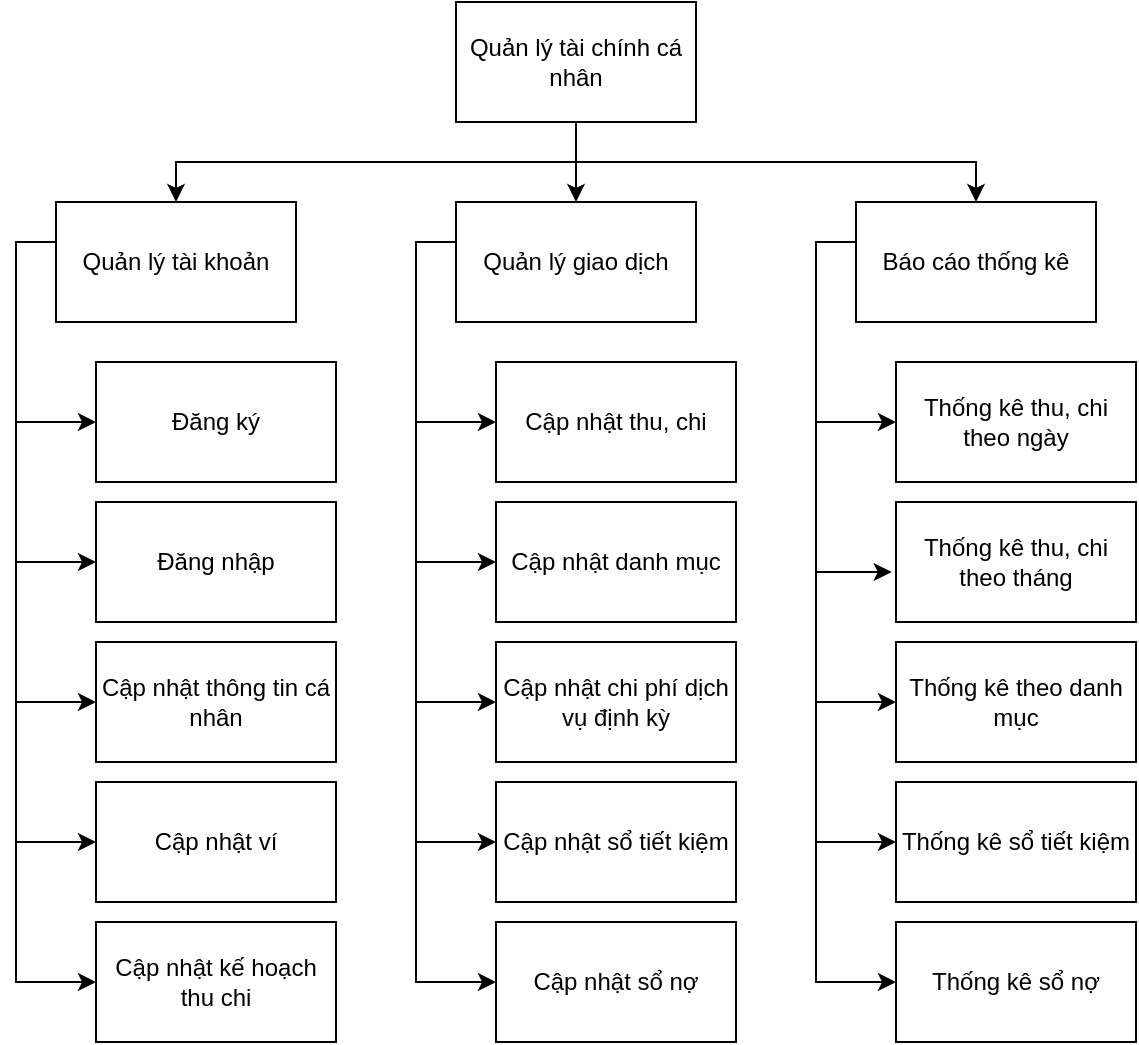 <mxfile version="21.7.5" type="device">
  <diagram name="Trang-1" id="n4Dnr8jjqfVmVyZEEOGy">
    <mxGraphModel dx="1434" dy="750" grid="1" gridSize="10" guides="1" tooltips="1" connect="1" arrows="1" fold="1" page="1" pageScale="1" pageWidth="827" pageHeight="1169" math="0" shadow="0">
      <root>
        <mxCell id="0" />
        <mxCell id="1" parent="0" />
        <mxCell id="fJH3kOFHERVlh4V4CgbR-22" style="edgeStyle=orthogonalEdgeStyle;rounded=0;orthogonalLoop=1;jettySize=auto;html=1;entryX=0.5;entryY=0;entryDx=0;entryDy=0;" edge="1" parent="1" source="fJH3kOFHERVlh4V4CgbR-1" target="fJH3kOFHERVlh4V4CgbR-2">
          <mxGeometry relative="1" as="geometry">
            <Array as="points">
              <mxPoint x="340" y="220" />
              <mxPoint x="140" y="220" />
            </Array>
          </mxGeometry>
        </mxCell>
        <mxCell id="fJH3kOFHERVlh4V4CgbR-23" style="edgeStyle=orthogonalEdgeStyle;rounded=0;orthogonalLoop=1;jettySize=auto;html=1;entryX=0.5;entryY=0;entryDx=0;entryDy=0;" edge="1" parent="1" source="fJH3kOFHERVlh4V4CgbR-1" target="fJH3kOFHERVlh4V4CgbR-3">
          <mxGeometry relative="1" as="geometry" />
        </mxCell>
        <mxCell id="fJH3kOFHERVlh4V4CgbR-24" style="edgeStyle=orthogonalEdgeStyle;rounded=0;orthogonalLoop=1;jettySize=auto;html=1;entryX=0.5;entryY=0;entryDx=0;entryDy=0;" edge="1" parent="1" source="fJH3kOFHERVlh4V4CgbR-1" target="fJH3kOFHERVlh4V4CgbR-4">
          <mxGeometry relative="1" as="geometry">
            <Array as="points">
              <mxPoint x="340" y="220" />
              <mxPoint x="540" y="220" />
            </Array>
          </mxGeometry>
        </mxCell>
        <mxCell id="fJH3kOFHERVlh4V4CgbR-1" value="Quản lý tài chính cá nhân" style="rounded=0;whiteSpace=wrap;html=1;" vertex="1" parent="1">
          <mxGeometry x="280" y="140" width="120" height="60" as="geometry" />
        </mxCell>
        <mxCell id="fJH3kOFHERVlh4V4CgbR-26" style="edgeStyle=orthogonalEdgeStyle;rounded=0;orthogonalLoop=1;jettySize=auto;html=1;entryX=0;entryY=0.5;entryDx=0;entryDy=0;" edge="1" parent="1" source="fJH3kOFHERVlh4V4CgbR-2" target="fJH3kOFHERVlh4V4CgbR-16">
          <mxGeometry relative="1" as="geometry">
            <Array as="points">
              <mxPoint x="60" y="260" />
              <mxPoint x="60" y="350" />
            </Array>
          </mxGeometry>
        </mxCell>
        <mxCell id="fJH3kOFHERVlh4V4CgbR-27" style="edgeStyle=orthogonalEdgeStyle;rounded=0;orthogonalLoop=1;jettySize=auto;html=1;entryX=0;entryY=0.5;entryDx=0;entryDy=0;" edge="1" parent="1" source="fJH3kOFHERVlh4V4CgbR-2" target="fJH3kOFHERVlh4V4CgbR-17">
          <mxGeometry relative="1" as="geometry">
            <Array as="points">
              <mxPoint x="60" y="260" />
              <mxPoint x="60" y="420" />
            </Array>
          </mxGeometry>
        </mxCell>
        <mxCell id="fJH3kOFHERVlh4V4CgbR-28" style="edgeStyle=orthogonalEdgeStyle;rounded=0;orthogonalLoop=1;jettySize=auto;html=1;entryX=0;entryY=0.5;entryDx=0;entryDy=0;" edge="1" parent="1" source="fJH3kOFHERVlh4V4CgbR-2" target="fJH3kOFHERVlh4V4CgbR-11">
          <mxGeometry relative="1" as="geometry">
            <Array as="points">
              <mxPoint x="60" y="260" />
              <mxPoint x="60" y="490" />
            </Array>
          </mxGeometry>
        </mxCell>
        <mxCell id="fJH3kOFHERVlh4V4CgbR-29" style="edgeStyle=orthogonalEdgeStyle;rounded=0;orthogonalLoop=1;jettySize=auto;html=1;entryX=0;entryY=0.5;entryDx=0;entryDy=0;" edge="1" parent="1" source="fJH3kOFHERVlh4V4CgbR-2" target="fJH3kOFHERVlh4V4CgbR-5">
          <mxGeometry relative="1" as="geometry">
            <Array as="points">
              <mxPoint x="60" y="260" />
              <mxPoint x="60" y="560" />
            </Array>
          </mxGeometry>
        </mxCell>
        <mxCell id="fJH3kOFHERVlh4V4CgbR-30" style="edgeStyle=orthogonalEdgeStyle;rounded=0;orthogonalLoop=1;jettySize=auto;html=1;entryX=0;entryY=0.5;entryDx=0;entryDy=0;" edge="1" parent="1" source="fJH3kOFHERVlh4V4CgbR-2" target="fJH3kOFHERVlh4V4CgbR-18">
          <mxGeometry relative="1" as="geometry">
            <Array as="points">
              <mxPoint x="60" y="260" />
              <mxPoint x="60" y="630" />
            </Array>
          </mxGeometry>
        </mxCell>
        <mxCell id="fJH3kOFHERVlh4V4CgbR-2" value="Quản lý tài khoản" style="rounded=0;whiteSpace=wrap;html=1;" vertex="1" parent="1">
          <mxGeometry x="80" y="240" width="120" height="60" as="geometry" />
        </mxCell>
        <mxCell id="fJH3kOFHERVlh4V4CgbR-37" style="edgeStyle=orthogonalEdgeStyle;rounded=0;orthogonalLoop=1;jettySize=auto;html=1;entryX=0;entryY=0.5;entryDx=0;entryDy=0;" edge="1" parent="1" source="fJH3kOFHERVlh4V4CgbR-3" target="fJH3kOFHERVlh4V4CgbR-6">
          <mxGeometry relative="1" as="geometry">
            <Array as="points">
              <mxPoint x="260" y="260" />
              <mxPoint x="260" y="350" />
            </Array>
          </mxGeometry>
        </mxCell>
        <mxCell id="fJH3kOFHERVlh4V4CgbR-38" style="edgeStyle=orthogonalEdgeStyle;rounded=0;orthogonalLoop=1;jettySize=auto;html=1;entryX=0;entryY=0.5;entryDx=0;entryDy=0;" edge="1" parent="1" source="fJH3kOFHERVlh4V4CgbR-3" target="fJH3kOFHERVlh4V4CgbR-7">
          <mxGeometry relative="1" as="geometry">
            <Array as="points">
              <mxPoint x="260" y="260" />
              <mxPoint x="260" y="420" />
            </Array>
          </mxGeometry>
        </mxCell>
        <mxCell id="fJH3kOFHERVlh4V4CgbR-39" style="edgeStyle=orthogonalEdgeStyle;rounded=0;orthogonalLoop=1;jettySize=auto;html=1;entryX=0;entryY=0.5;entryDx=0;entryDy=0;" edge="1" parent="1" source="fJH3kOFHERVlh4V4CgbR-3" target="fJH3kOFHERVlh4V4CgbR-21">
          <mxGeometry relative="1" as="geometry">
            <Array as="points">
              <mxPoint x="260" y="260" />
              <mxPoint x="260" y="490" />
            </Array>
          </mxGeometry>
        </mxCell>
        <mxCell id="fJH3kOFHERVlh4V4CgbR-40" style="edgeStyle=orthogonalEdgeStyle;rounded=0;orthogonalLoop=1;jettySize=auto;html=1;entryX=0;entryY=0.5;entryDx=0;entryDy=0;" edge="1" parent="1" source="fJH3kOFHERVlh4V4CgbR-3" target="fJH3kOFHERVlh4V4CgbR-15">
          <mxGeometry relative="1" as="geometry">
            <Array as="points">
              <mxPoint x="260" y="260" />
              <mxPoint x="260" y="560" />
            </Array>
          </mxGeometry>
        </mxCell>
        <mxCell id="fJH3kOFHERVlh4V4CgbR-41" style="edgeStyle=orthogonalEdgeStyle;rounded=0;orthogonalLoop=1;jettySize=auto;html=1;entryX=0;entryY=0.5;entryDx=0;entryDy=0;" edge="1" parent="1" source="fJH3kOFHERVlh4V4CgbR-3" target="fJH3kOFHERVlh4V4CgbR-19">
          <mxGeometry relative="1" as="geometry">
            <Array as="points">
              <mxPoint x="260" y="260" />
              <mxPoint x="260" y="630" />
            </Array>
          </mxGeometry>
        </mxCell>
        <mxCell id="fJH3kOFHERVlh4V4CgbR-3" value="Quản lý giao dịch" style="rounded=0;whiteSpace=wrap;html=1;" vertex="1" parent="1">
          <mxGeometry x="280" y="240" width="120" height="60" as="geometry" />
        </mxCell>
        <mxCell id="fJH3kOFHERVlh4V4CgbR-32" style="edgeStyle=orthogonalEdgeStyle;rounded=0;orthogonalLoop=1;jettySize=auto;html=1;entryX=0;entryY=0.5;entryDx=0;entryDy=0;" edge="1" parent="1" source="fJH3kOFHERVlh4V4CgbR-4" target="fJH3kOFHERVlh4V4CgbR-8">
          <mxGeometry relative="1" as="geometry">
            <Array as="points">
              <mxPoint x="460" y="260" />
              <mxPoint x="460" y="350" />
            </Array>
          </mxGeometry>
        </mxCell>
        <mxCell id="fJH3kOFHERVlh4V4CgbR-33" style="edgeStyle=orthogonalEdgeStyle;rounded=0;orthogonalLoop=1;jettySize=auto;html=1;entryX=-0.018;entryY=0.584;entryDx=0;entryDy=0;entryPerimeter=0;" edge="1" parent="1" source="fJH3kOFHERVlh4V4CgbR-4" target="fJH3kOFHERVlh4V4CgbR-9">
          <mxGeometry relative="1" as="geometry">
            <mxPoint x="440.0" y="420.0" as="targetPoint" />
            <Array as="points">
              <mxPoint x="460" y="260" />
              <mxPoint x="460" y="425" />
            </Array>
          </mxGeometry>
        </mxCell>
        <mxCell id="fJH3kOFHERVlh4V4CgbR-34" style="edgeStyle=orthogonalEdgeStyle;rounded=0;orthogonalLoop=1;jettySize=auto;html=1;entryX=0;entryY=0.5;entryDx=0;entryDy=0;" edge="1" parent="1" source="fJH3kOFHERVlh4V4CgbR-4" target="fJH3kOFHERVlh4V4CgbR-12">
          <mxGeometry relative="1" as="geometry">
            <Array as="points">
              <mxPoint x="460" y="260" />
              <mxPoint x="460" y="490" />
            </Array>
          </mxGeometry>
        </mxCell>
        <mxCell id="fJH3kOFHERVlh4V4CgbR-35" style="edgeStyle=orthogonalEdgeStyle;rounded=0;orthogonalLoop=1;jettySize=auto;html=1;entryX=0;entryY=0.5;entryDx=0;entryDy=0;" edge="1" parent="1" source="fJH3kOFHERVlh4V4CgbR-4" target="fJH3kOFHERVlh4V4CgbR-13">
          <mxGeometry relative="1" as="geometry">
            <Array as="points">
              <mxPoint x="460" y="260" />
              <mxPoint x="460" y="560" />
            </Array>
          </mxGeometry>
        </mxCell>
        <mxCell id="fJH3kOFHERVlh4V4CgbR-36" style="edgeStyle=orthogonalEdgeStyle;rounded=0;orthogonalLoop=1;jettySize=auto;html=1;entryX=0;entryY=0.5;entryDx=0;entryDy=0;" edge="1" parent="1" source="fJH3kOFHERVlh4V4CgbR-4" target="fJH3kOFHERVlh4V4CgbR-20">
          <mxGeometry relative="1" as="geometry">
            <Array as="points">
              <mxPoint x="460" y="260" />
              <mxPoint x="460" y="630" />
            </Array>
          </mxGeometry>
        </mxCell>
        <mxCell id="fJH3kOFHERVlh4V4CgbR-4" value="Báo cáo thống kê" style="rounded=0;whiteSpace=wrap;html=1;" vertex="1" parent="1">
          <mxGeometry x="480" y="240" width="120" height="60" as="geometry" />
        </mxCell>
        <mxCell id="fJH3kOFHERVlh4V4CgbR-5" value="Cập nhật ví" style="rounded=0;whiteSpace=wrap;html=1;" vertex="1" parent="1">
          <mxGeometry x="100" y="530" width="120" height="60" as="geometry" />
        </mxCell>
        <mxCell id="fJH3kOFHERVlh4V4CgbR-6" value="Cập nhật thu, chi" style="rounded=0;whiteSpace=wrap;html=1;" vertex="1" parent="1">
          <mxGeometry x="300" y="320" width="120" height="60" as="geometry" />
        </mxCell>
        <mxCell id="fJH3kOFHERVlh4V4CgbR-7" value="Cập nhật danh mục" style="rounded=0;whiteSpace=wrap;html=1;" vertex="1" parent="1">
          <mxGeometry x="300" y="390" width="120" height="60" as="geometry" />
        </mxCell>
        <mxCell id="fJH3kOFHERVlh4V4CgbR-8" value="Thống kê thu, chi theo ngày" style="rounded=0;whiteSpace=wrap;html=1;" vertex="1" parent="1">
          <mxGeometry x="500" y="320" width="120" height="60" as="geometry" />
        </mxCell>
        <mxCell id="fJH3kOFHERVlh4V4CgbR-9" value="Thống kê thu, chi theo tháng" style="rounded=0;whiteSpace=wrap;html=1;" vertex="1" parent="1">
          <mxGeometry x="500" y="390" width="120" height="60" as="geometry" />
        </mxCell>
        <mxCell id="fJH3kOFHERVlh4V4CgbR-11" value="Cập nhật thông tin cá nhân" style="rounded=0;whiteSpace=wrap;html=1;" vertex="1" parent="1">
          <mxGeometry x="100" y="460" width="120" height="60" as="geometry" />
        </mxCell>
        <mxCell id="fJH3kOFHERVlh4V4CgbR-12" value="Thống kê theo danh mục" style="rounded=0;whiteSpace=wrap;html=1;" vertex="1" parent="1">
          <mxGeometry x="500" y="460" width="120" height="60" as="geometry" />
        </mxCell>
        <mxCell id="fJH3kOFHERVlh4V4CgbR-13" value="Thống kê sổ tiết kiệm" style="rounded=0;whiteSpace=wrap;html=1;" vertex="1" parent="1">
          <mxGeometry x="500" y="530" width="120" height="60" as="geometry" />
        </mxCell>
        <mxCell id="fJH3kOFHERVlh4V4CgbR-15" value="Cập nhật sổ tiết kiệm" style="rounded=0;whiteSpace=wrap;html=1;" vertex="1" parent="1">
          <mxGeometry x="300" y="530" width="120" height="60" as="geometry" />
        </mxCell>
        <mxCell id="fJH3kOFHERVlh4V4CgbR-16" value="Đăng ký" style="rounded=0;whiteSpace=wrap;html=1;" vertex="1" parent="1">
          <mxGeometry x="100" y="320" width="120" height="60" as="geometry" />
        </mxCell>
        <mxCell id="fJH3kOFHERVlh4V4CgbR-17" value="Đăng nhập" style="rounded=0;whiteSpace=wrap;html=1;" vertex="1" parent="1">
          <mxGeometry x="100" y="390" width="120" height="60" as="geometry" />
        </mxCell>
        <mxCell id="fJH3kOFHERVlh4V4CgbR-18" value="Cập nhật kế hoạch thu chi" style="rounded=0;whiteSpace=wrap;html=1;" vertex="1" parent="1">
          <mxGeometry x="100" y="600" width="120" height="60" as="geometry" />
        </mxCell>
        <mxCell id="fJH3kOFHERVlh4V4CgbR-19" value="Cập nhật sổ nợ" style="rounded=0;whiteSpace=wrap;html=1;" vertex="1" parent="1">
          <mxGeometry x="300" y="600" width="120" height="60" as="geometry" />
        </mxCell>
        <mxCell id="fJH3kOFHERVlh4V4CgbR-20" value="Thống kê sổ nợ" style="rounded=0;whiteSpace=wrap;html=1;" vertex="1" parent="1">
          <mxGeometry x="500" y="600" width="120" height="60" as="geometry" />
        </mxCell>
        <mxCell id="fJH3kOFHERVlh4V4CgbR-21" value="Cập nhật chi phí dịch vụ định kỳ" style="rounded=0;whiteSpace=wrap;html=1;" vertex="1" parent="1">
          <mxGeometry x="300" y="460" width="120" height="60" as="geometry" />
        </mxCell>
      </root>
    </mxGraphModel>
  </diagram>
</mxfile>
